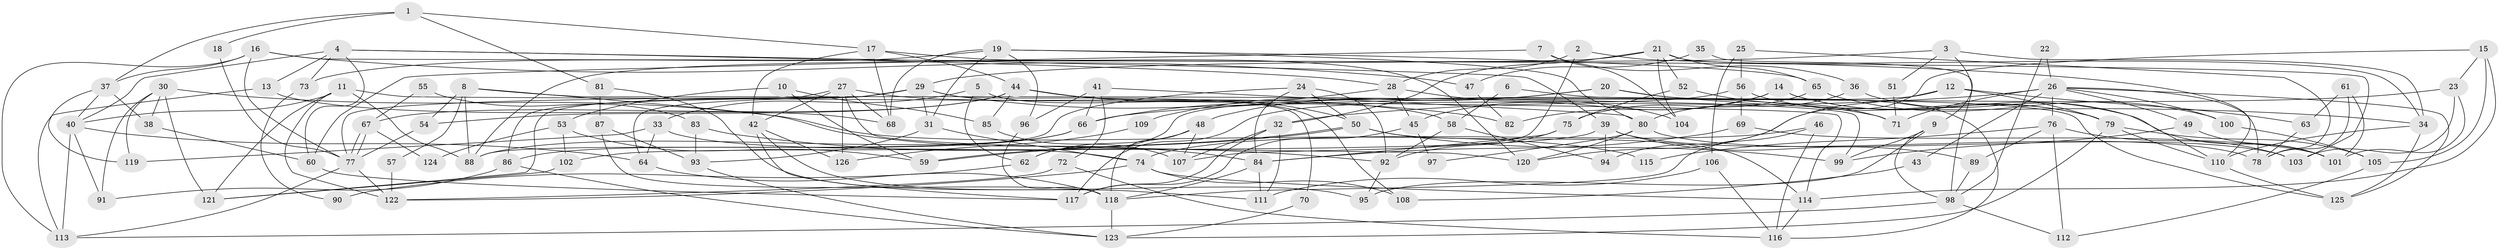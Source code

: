 // coarse degree distribution, {9: 0.047619047619047616, 6: 0.2222222222222222, 7: 0.09523809523809523, 4: 0.2222222222222222, 3: 0.14285714285714285, 10: 0.06349206349206349, 5: 0.06349206349206349, 2: 0.06349206349206349, 8: 0.07936507936507936}
// Generated by graph-tools (version 1.1) at 2025/37/03/04/25 23:37:06]
// undirected, 126 vertices, 252 edges
graph export_dot {
  node [color=gray90,style=filled];
  1;
  2;
  3;
  4;
  5;
  6;
  7;
  8;
  9;
  10;
  11;
  12;
  13;
  14;
  15;
  16;
  17;
  18;
  19;
  20;
  21;
  22;
  23;
  24;
  25;
  26;
  27;
  28;
  29;
  30;
  31;
  32;
  33;
  34;
  35;
  36;
  37;
  38;
  39;
  40;
  41;
  42;
  43;
  44;
  45;
  46;
  47;
  48;
  49;
  50;
  51;
  52;
  53;
  54;
  55;
  56;
  57;
  58;
  59;
  60;
  61;
  62;
  63;
  64;
  65;
  66;
  67;
  68;
  69;
  70;
  71;
  72;
  73;
  74;
  75;
  76;
  77;
  78;
  79;
  80;
  81;
  82;
  83;
  84;
  85;
  86;
  87;
  88;
  89;
  90;
  91;
  92;
  93;
  94;
  95;
  96;
  97;
  98;
  99;
  100;
  101;
  102;
  103;
  104;
  105;
  106;
  107;
  108;
  109;
  110;
  111;
  112;
  113;
  114;
  115;
  116;
  117;
  118;
  119;
  120;
  121;
  122;
  123;
  124;
  125;
  126;
  1 -- 17;
  1 -- 37;
  1 -- 18;
  1 -- 81;
  2 -- 28;
  2 -- 110;
  2 -- 107;
  3 -- 9;
  3 -- 29;
  3 -- 34;
  3 -- 51;
  4 -- 13;
  4 -- 40;
  4 -- 28;
  4 -- 39;
  4 -- 60;
  4 -- 73;
  5 -- 62;
  5 -- 33;
  5 -- 108;
  6 -- 125;
  6 -- 58;
  7 -- 60;
  7 -- 36;
  7 -- 104;
  8 -- 54;
  8 -- 88;
  8 -- 57;
  8 -- 84;
  8 -- 99;
  9 -- 99;
  9 -- 98;
  9 -- 95;
  10 -- 85;
  10 -- 53;
  10 -- 59;
  11 -- 40;
  11 -- 88;
  11 -- 114;
  11 -- 121;
  11 -- 122;
  12 -- 79;
  12 -- 63;
  12 -- 62;
  12 -- 120;
  13 -- 68;
  13 -- 113;
  14 -- 101;
  14 -- 79;
  14 -- 45;
  14 -- 82;
  15 -- 114;
  15 -- 105;
  15 -- 23;
  15 -- 94;
  16 -- 113;
  16 -- 77;
  16 -- 37;
  16 -- 47;
  16 -- 103;
  17 -- 120;
  17 -- 68;
  17 -- 42;
  17 -- 44;
  18 -- 77;
  19 -- 65;
  19 -- 31;
  19 -- 68;
  19 -- 73;
  19 -- 80;
  19 -- 96;
  20 -- 34;
  20 -- 48;
  20 -- 109;
  20 -- 116;
  21 -- 34;
  21 -- 88;
  21 -- 32;
  21 -- 52;
  21 -- 65;
  21 -- 104;
  22 -- 98;
  22 -- 26;
  23 -- 66;
  23 -- 101;
  23 -- 103;
  24 -- 50;
  24 -- 92;
  24 -- 84;
  24 -- 88;
  25 -- 106;
  25 -- 56;
  25 -- 78;
  26 -- 76;
  26 -- 32;
  26 -- 43;
  26 -- 49;
  26 -- 71;
  26 -- 78;
  26 -- 100;
  26 -- 125;
  27 -- 58;
  27 -- 120;
  27 -- 42;
  27 -- 68;
  27 -- 86;
  27 -- 126;
  28 -- 104;
  28 -- 45;
  28 -- 66;
  29 -- 31;
  29 -- 121;
  29 -- 64;
  29 -- 70;
  29 -- 77;
  29 -- 82;
  30 -- 119;
  30 -- 91;
  30 -- 38;
  30 -- 115;
  30 -- 121;
  31 -- 93;
  31 -- 74;
  32 -- 117;
  32 -- 107;
  32 -- 111;
  33 -- 64;
  33 -- 74;
  33 -- 119;
  34 -- 110;
  34 -- 125;
  35 -- 98;
  35 -- 47;
  36 -- 110;
  36 -- 80;
  37 -- 38;
  37 -- 40;
  37 -- 119;
  38 -- 60;
  39 -- 78;
  39 -- 89;
  39 -- 94;
  39 -- 102;
  40 -- 64;
  40 -- 91;
  40 -- 113;
  41 -- 80;
  41 -- 96;
  41 -- 66;
  41 -- 72;
  42 -- 95;
  42 -- 117;
  42 -- 126;
  43 -- 108;
  44 -- 50;
  44 -- 54;
  44 -- 67;
  44 -- 71;
  44 -- 85;
  45 -- 97;
  45 -- 117;
  46 -- 74;
  46 -- 116;
  46 -- 118;
  47 -- 82;
  48 -- 118;
  48 -- 107;
  48 -- 62;
  49 -- 99;
  49 -- 101;
  50 -- 59;
  50 -- 59;
  50 -- 114;
  50 -- 99;
  51 -- 71;
  52 -- 71;
  52 -- 75;
  53 -- 102;
  53 -- 59;
  53 -- 124;
  54 -- 77;
  55 -- 83;
  55 -- 67;
  56 -- 117;
  56 -- 69;
  56 -- 79;
  57 -- 122;
  58 -- 92;
  58 -- 94;
  60 -- 117;
  61 -- 101;
  61 -- 78;
  61 -- 63;
  62 -- 90;
  63 -- 78;
  64 -- 118;
  65 -- 75;
  65 -- 100;
  66 -- 86;
  66 -- 88;
  67 -- 77;
  67 -- 77;
  67 -- 124;
  69 -- 84;
  69 -- 101;
  70 -- 123;
  72 -- 122;
  72 -- 116;
  73 -- 90;
  74 -- 114;
  74 -- 122;
  74 -- 108;
  75 -- 84;
  75 -- 92;
  76 -- 89;
  76 -- 103;
  76 -- 112;
  76 -- 115;
  77 -- 113;
  77 -- 122;
  79 -- 123;
  79 -- 105;
  79 -- 110;
  80 -- 103;
  80 -- 97;
  80 -- 120;
  81 -- 111;
  81 -- 87;
  83 -- 92;
  83 -- 93;
  84 -- 111;
  84 -- 118;
  85 -- 107;
  86 -- 91;
  86 -- 123;
  87 -- 118;
  87 -- 93;
  89 -- 98;
  92 -- 95;
  93 -- 123;
  96 -- 118;
  98 -- 113;
  98 -- 112;
  100 -- 105;
  102 -- 121;
  105 -- 112;
  106 -- 116;
  106 -- 111;
  109 -- 126;
  110 -- 125;
  114 -- 116;
  118 -- 123;
}
